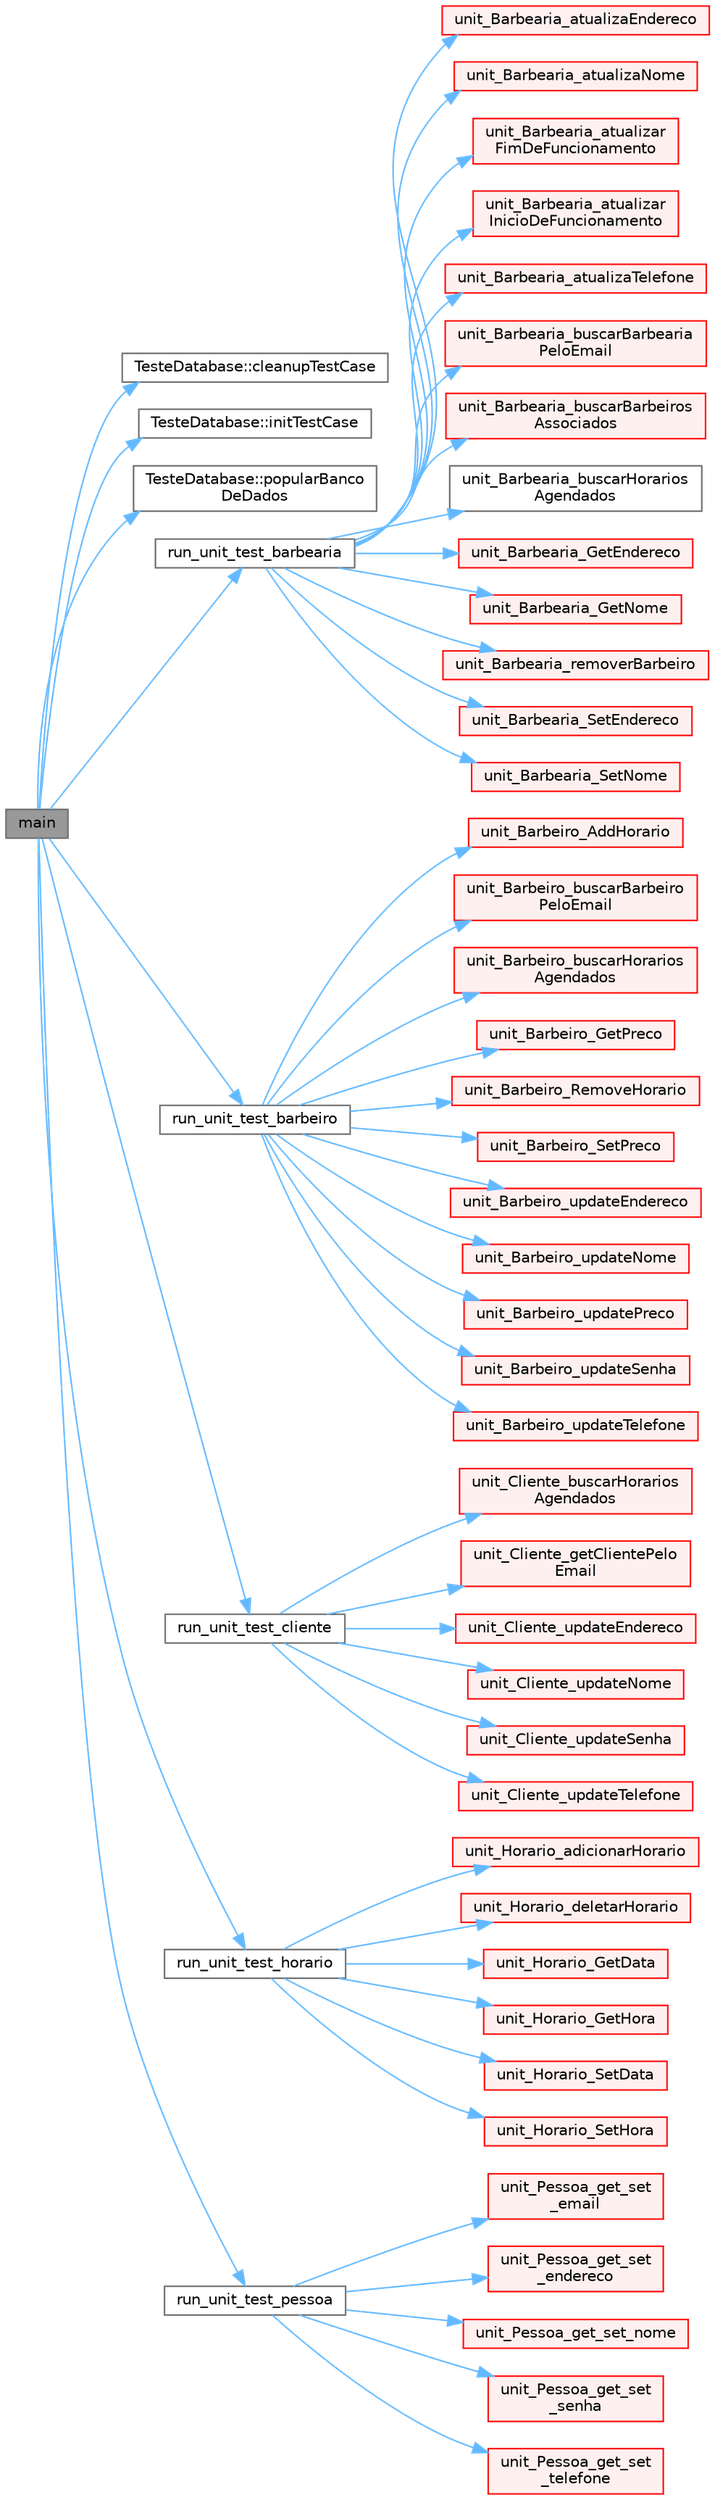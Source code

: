 digraph "main"
{
 // LATEX_PDF_SIZE
  bgcolor="transparent";
  edge [fontname=Helvetica,fontsize=10,labelfontname=Helvetica,labelfontsize=10];
  node [fontname=Helvetica,fontsize=10,shape=box,height=0.2,width=0.4];
  rankdir="LR";
  Node1 [id="Node000001",label="main",height=0.2,width=0.4,color="gray40", fillcolor="grey60", style="filled", fontcolor="black",tooltip=" "];
  Node1 -> Node2 [id="edge1_Node000001_Node000002",color="steelblue1",style="solid",tooltip=" "];
  Node2 [id="Node000002",label="TesteDatabase::cleanupTestCase",height=0.2,width=0.4,color="grey40", fillcolor="white", style="filled",URL="$class_teste_database.html#abfe9c79616515056a5b83ead48b6232f",tooltip=" "];
  Node1 -> Node3 [id="edge2_Node000001_Node000003",color="steelblue1",style="solid",tooltip=" "];
  Node3 [id="Node000003",label="TesteDatabase::initTestCase",height=0.2,width=0.4,color="grey40", fillcolor="white", style="filled",URL="$class_teste_database.html#a79237792f0520912daee353b2c9ab39b",tooltip=" "];
  Node1 -> Node4 [id="edge3_Node000001_Node000004",color="steelblue1",style="solid",tooltip=" "];
  Node4 [id="Node000004",label="TesteDatabase::popularBanco\lDeDados",height=0.2,width=0.4,color="grey40", fillcolor="white", style="filled",URL="$class_teste_database.html#a6885c53c091b4eca3ef66092f89f9f8e",tooltip=" "];
  Node1 -> Node5 [id="edge4_Node000001_Node000005",color="steelblue1",style="solid",tooltip=" "];
  Node5 [id="Node000005",label="run_unit_test_barbearia",height=0.2,width=0.4,color="grey40", fillcolor="white", style="filled",URL="$unit__barbearia_8cpp.html#a2f665a11fa69c3619177d977abc52226",tooltip=" "];
  Node5 -> Node6 [id="edge5_Node000005_Node000006",color="steelblue1",style="solid",tooltip=" "];
  Node6 [id="Node000006",label="unit_Barbearia_atualizaEndereco",height=0.2,width=0.4,color="red", fillcolor="#FFF0F0", style="filled",URL="$unit__barbearia_8cpp.html#af9c402217296d08dee755771db09774c",tooltip=" "];
  Node5 -> Node14 [id="edge6_Node000005_Node000014",color="steelblue1",style="solid",tooltip=" "];
  Node14 [id="Node000014",label="unit_Barbearia_atualizaNome",height=0.2,width=0.4,color="red", fillcolor="#FFF0F0", style="filled",URL="$unit__barbearia_8cpp.html#a2826900c009489d981441e0f5f67278f",tooltip=" "];
  Node5 -> Node18 [id="edge7_Node000005_Node000018",color="steelblue1",style="solid",tooltip=" "];
  Node18 [id="Node000018",label="unit_Barbearia_atualizar\lFimDeFuncionamento",height=0.2,width=0.4,color="red", fillcolor="#FFF0F0", style="filled",URL="$unit__barbearia_8cpp.html#af09c28fd2311aa14fb7866e1ddb7ffe7",tooltip=" "];
  Node5 -> Node22 [id="edge8_Node000005_Node000022",color="steelblue1",style="solid",tooltip=" "];
  Node22 [id="Node000022",label="unit_Barbearia_atualizar\lInicioDeFuncionamento",height=0.2,width=0.4,color="red", fillcolor="#FFF0F0", style="filled",URL="$unit__barbearia_8cpp.html#a6c2463c9208a7cb423dc9be908f94b8b",tooltip=" "];
  Node5 -> Node26 [id="edge9_Node000005_Node000026",color="steelblue1",style="solid",tooltip=" "];
  Node26 [id="Node000026",label="unit_Barbearia_atualizaTelefone",height=0.2,width=0.4,color="red", fillcolor="#FFF0F0", style="filled",URL="$unit__barbearia_8cpp.html#ad3dc4026c7604744261b910b0a74a7b8",tooltip=" "];
  Node5 -> Node30 [id="edge10_Node000005_Node000030",color="steelblue1",style="solid",tooltip=" "];
  Node30 [id="Node000030",label="unit_Barbearia_buscarBarbearia\lPeloEmail",height=0.2,width=0.4,color="red", fillcolor="#FFF0F0", style="filled",URL="$unit__barbearia_8cpp.html#a72fabfbd887329a9ffc75dc937c0d91d",tooltip=" "];
  Node5 -> Node31 [id="edge11_Node000005_Node000031",color="steelblue1",style="solid",tooltip=" "];
  Node31 [id="Node000031",label="unit_Barbearia_buscarBarbeiros\lAssociados",height=0.2,width=0.4,color="red", fillcolor="#FFF0F0", style="filled",URL="$unit__barbearia_8cpp.html#a747124cfd67faafd6583edc3c38d2273",tooltip=" "];
  Node5 -> Node36 [id="edge12_Node000005_Node000036",color="steelblue1",style="solid",tooltip=" "];
  Node36 [id="Node000036",label="unit_Barbearia_buscarHorarios\lAgendados",height=0.2,width=0.4,color="grey40", fillcolor="white", style="filled",URL="$unit__barbearia_8cpp.html#abffa7df3d495c1b52af6c0c59a016e46",tooltip=" "];
  Node5 -> Node37 [id="edge13_Node000005_Node000037",color="steelblue1",style="solid",tooltip=" "];
  Node37 [id="Node000037",label="unit_Barbearia_GetEndereco",height=0.2,width=0.4,color="red", fillcolor="#FFF0F0", style="filled",URL="$unit__barbearia_8cpp.html#a7c12735d20c4a9c9f227df2109ebb313",tooltip=" "];
  Node5 -> Node38 [id="edge14_Node000005_Node000038",color="steelblue1",style="solid",tooltip=" "];
  Node38 [id="Node000038",label="unit_Barbearia_GetNome",height=0.2,width=0.4,color="red", fillcolor="#FFF0F0", style="filled",URL="$unit__barbearia_8cpp.html#a7f6e2942334b3907df3d557dc8365a86",tooltip=" "];
  Node5 -> Node39 [id="edge15_Node000005_Node000039",color="steelblue1",style="solid",tooltip=" "];
  Node39 [id="Node000039",label="unit_Barbearia_removerBarbeiro",height=0.2,width=0.4,color="red", fillcolor="#FFF0F0", style="filled",URL="$unit__barbearia_8cpp.html#a932ed951d003fbfc763c8a3a18205a3a",tooltip=" "];
  Node5 -> Node45 [id="edge16_Node000005_Node000045",color="steelblue1",style="solid",tooltip=" "];
  Node45 [id="Node000045",label="unit_Barbearia_SetEndereco",height=0.2,width=0.4,color="red", fillcolor="#FFF0F0", style="filled",URL="$unit__barbearia_8cpp.html#a098e9aef2a21ef2411f376d9907736e8",tooltip=" "];
  Node5 -> Node47 [id="edge17_Node000005_Node000047",color="steelblue1",style="solid",tooltip=" "];
  Node47 [id="Node000047",label="unit_Barbearia_SetNome",height=0.2,width=0.4,color="red", fillcolor="#FFF0F0", style="filled",URL="$unit__barbearia_8cpp.html#a80f2d8f268e85f2b498328f58779f5e0",tooltip=" "];
  Node1 -> Node48 [id="edge18_Node000001_Node000048",color="steelblue1",style="solid",tooltip=" "];
  Node48 [id="Node000048",label="run_unit_test_barbeiro",height=0.2,width=0.4,color="grey40", fillcolor="white", style="filled",URL="$unit__barbeiro_8cpp.html#a42eb2fdea3998103d34609226f46301e",tooltip=" "];
  Node48 -> Node49 [id="edge19_Node000048_Node000049",color="steelblue1",style="solid",tooltip=" "];
  Node49 [id="Node000049",label="unit_Barbeiro_AddHorario",height=0.2,width=0.4,color="red", fillcolor="#FFF0F0", style="filled",URL="$unit__barbeiro_8cpp.html#a3df1aa79c1402134b3edc5a028238a43",tooltip=" "];
  Node48 -> Node51 [id="edge20_Node000048_Node000051",color="steelblue1",style="solid",tooltip=" "];
  Node51 [id="Node000051",label="unit_Barbeiro_buscarBarbeiro\lPeloEmail",height=0.2,width=0.4,color="red", fillcolor="#FFF0F0", style="filled",URL="$unit__barbeiro_8cpp.html#a07eba0007cd6d6ee48f588f66a938888",tooltip=" "];
  Node48 -> Node56 [id="edge21_Node000048_Node000056",color="steelblue1",style="solid",tooltip=" "];
  Node56 [id="Node000056",label="unit_Barbeiro_buscarHorarios\lAgendados",height=0.2,width=0.4,color="red", fillcolor="#FFF0F0", style="filled",URL="$unit__barbeiro_8cpp.html#a2bb9b9a5138622fe33a9e815256eef40",tooltip=" "];
  Node48 -> Node60 [id="edge22_Node000048_Node000060",color="steelblue1",style="solid",tooltip=" "];
  Node60 [id="Node000060",label="unit_Barbeiro_GetPreco",height=0.2,width=0.4,color="red", fillcolor="#FFF0F0", style="filled",URL="$unit__barbeiro_8cpp.html#a9ec46269ed24b807c6d31f81a56f7102",tooltip=" "];
  Node48 -> Node62 [id="edge23_Node000048_Node000062",color="steelblue1",style="solid",tooltip=" "];
  Node62 [id="Node000062",label="unit_Barbeiro_RemoveHorario",height=0.2,width=0.4,color="red", fillcolor="#FFF0F0", style="filled",URL="$unit__barbeiro_8cpp.html#a1f7468e52c3703d588f15340cac977e1",tooltip=" "];
  Node48 -> Node68 [id="edge24_Node000048_Node000068",color="steelblue1",style="solid",tooltip=" "];
  Node68 [id="Node000068",label="unit_Barbeiro_SetPreco",height=0.2,width=0.4,color="red", fillcolor="#FFF0F0", style="filled",URL="$unit__barbeiro_8cpp.html#a5931c31bd3d7218abbcdc47785f685e1",tooltip=" "];
  Node48 -> Node70 [id="edge25_Node000048_Node000070",color="steelblue1",style="solid",tooltip=" "];
  Node70 [id="Node000070",label="unit_Barbeiro_updateEndereco",height=0.2,width=0.4,color="red", fillcolor="#FFF0F0", style="filled",URL="$unit__barbeiro_8cpp.html#ab80c567f7a84e1d1587a4763e5c2d20c",tooltip=" "];
  Node48 -> Node75 [id="edge26_Node000048_Node000075",color="steelblue1",style="solid",tooltip=" "];
  Node75 [id="Node000075",label="unit_Barbeiro_updateNome",height=0.2,width=0.4,color="red", fillcolor="#FFF0F0", style="filled",URL="$unit__barbeiro_8cpp.html#aa5333406d6694de944cd1889f4a7d8e5",tooltip=" "];
  Node48 -> Node79 [id="edge27_Node000048_Node000079",color="steelblue1",style="solid",tooltip=" "];
  Node79 [id="Node000079",label="unit_Barbeiro_updatePreco",height=0.2,width=0.4,color="red", fillcolor="#FFF0F0", style="filled",URL="$unit__barbeiro_8cpp.html#ad67fb29da1a5cd3809ba6ea9b0ec8d6e",tooltip=" "];
  Node48 -> Node82 [id="edge28_Node000048_Node000082",color="steelblue1",style="solid",tooltip=" "];
  Node82 [id="Node000082",label="unit_Barbeiro_updateSenha",height=0.2,width=0.4,color="red", fillcolor="#FFF0F0", style="filled",URL="$unit__barbeiro_8cpp.html#aae8019e14db5ab6bccb174e30adfa5b0",tooltip=" "];
  Node48 -> Node87 [id="edge29_Node000048_Node000087",color="steelblue1",style="solid",tooltip=" "];
  Node87 [id="Node000087",label="unit_Barbeiro_updateTelefone",height=0.2,width=0.4,color="red", fillcolor="#FFF0F0", style="filled",URL="$unit__barbeiro_8cpp.html#a6b21bb21da812d469b51d28ff461dd10",tooltip=" "];
  Node1 -> Node91 [id="edge30_Node000001_Node000091",color="steelblue1",style="solid",tooltip=" "];
  Node91 [id="Node000091",label="run_unit_test_cliente",height=0.2,width=0.4,color="grey40", fillcolor="white", style="filled",URL="$unit__cliente_8cpp.html#a4d134b7f0141f14318ba68008080356e",tooltip="Executa todos os testes unitários para a classe Cliente."];
  Node91 -> Node92 [id="edge31_Node000091_Node000092",color="steelblue1",style="solid",tooltip=" "];
  Node92 [id="Node000092",label="unit_Cliente_buscarHorarios\lAgendados",height=0.2,width=0.4,color="red", fillcolor="#FFF0F0", style="filled",URL="$unit__cliente_8cpp.html#ac55ec9b64456b65bbde31a103d36285f",tooltip="Testa a função buscarHorariosAgendados da classe Controller_Cliente."];
  Node91 -> Node97 [id="edge32_Node000091_Node000097",color="steelblue1",style="solid",tooltip=" "];
  Node97 [id="Node000097",label="unit_Cliente_getClientePelo\lEmail",height=0.2,width=0.4,color="red", fillcolor="#FFF0F0", style="filled",URL="$unit__cliente_8cpp.html#ad500573866d7257b93169cc39bee6120",tooltip="Testa a função getClientePeloEmail da classe Controller_Cliente."];
  Node91 -> Node98 [id="edge33_Node000091_Node000098",color="steelblue1",style="solid",tooltip=" "];
  Node98 [id="Node000098",label="unit_Cliente_updateEndereco",height=0.2,width=0.4,color="red", fillcolor="#FFF0F0", style="filled",URL="$unit__cliente_8cpp.html#af637a0ef6fa350005bd876884f0653b8",tooltip="Testa a função updateEndereco da classe Controller_Cliente."];
  Node91 -> Node101 [id="edge34_Node000091_Node000101",color="steelblue1",style="solid",tooltip=" "];
  Node101 [id="Node000101",label="unit_Cliente_updateNome",height=0.2,width=0.4,color="red", fillcolor="#FFF0F0", style="filled",URL="$unit__cliente_8cpp.html#aead82c822d8c4699266e66214c52cffa",tooltip="Testa a função updateNome da classe Controller_Cliente."];
  Node91 -> Node104 [id="edge35_Node000091_Node000104",color="steelblue1",style="solid",tooltip=" "];
  Node104 [id="Node000104",label="unit_Cliente_updateSenha",height=0.2,width=0.4,color="red", fillcolor="#FFF0F0", style="filled",URL="$unit__cliente_8cpp.html#ab6e04f3baedd46b01bfc9dce6156fde3",tooltip="Testa a função updateSenha da classe Controller_Cliente."];
  Node91 -> Node107 [id="edge36_Node000091_Node000107",color="steelblue1",style="solid",tooltip=" "];
  Node107 [id="Node000107",label="unit_Cliente_updateTelefone",height=0.2,width=0.4,color="red", fillcolor="#FFF0F0", style="filled",URL="$unit__cliente_8cpp.html#a5622bb08a67da9d60a6f7258ac8184ca",tooltip="Testa a função updateTelefone da classe Controller_Cliente."];
  Node1 -> Node110 [id="edge37_Node000001_Node000110",color="steelblue1",style="solid",tooltip=" "];
  Node110 [id="Node000110",label="run_unit_test_horario",height=0.2,width=0.4,color="grey40", fillcolor="white", style="filled",URL="$unit__horario_8cpp.html#aeb537e7baefa90f8f98ebc2a36d81e32",tooltip="Executa todos os testes unitários para a classe Horario."];
  Node110 -> Node111 [id="edge38_Node000110_Node000111",color="steelblue1",style="solid",tooltip=" "];
  Node111 [id="Node000111",label="unit_Horario_adicionarHorario",height=0.2,width=0.4,color="red", fillcolor="#FFF0F0", style="filled",URL="$unit__horario_8cpp.html#a464356b298c952e422764e520982dcd9",tooltip="Testa a função adicionarHorario do controller de horario."];
  Node110 -> Node114 [id="edge39_Node000110_Node000114",color="steelblue1",style="solid",tooltip=" "];
  Node114 [id="Node000114",label="unit_Horario_deletarHorario",height=0.2,width=0.4,color="red", fillcolor="#FFF0F0", style="filled",URL="$unit__horario_8cpp.html#a093d89f8c5b0efd32f6655dc2f6b56d1",tooltip="Testa a função deletarHorario do controller de horario."];
  Node110 -> Node124 [id="edge40_Node000110_Node000124",color="steelblue1",style="solid",tooltip=" "];
  Node124 [id="Node000124",label="unit_Horario_GetData",height=0.2,width=0.4,color="red", fillcolor="#FFF0F0", style="filled",URL="$unit__horario_8cpp.html#a6583440537c4516278b926b84b62bae6",tooltip="Testa a função de obtenção da data para a classe Horario."];
  Node110 -> Node125 [id="edge41_Node000110_Node000125",color="steelblue1",style="solid",tooltip=" "];
  Node125 [id="Node000125",label="unit_Horario_GetHora",height=0.2,width=0.4,color="red", fillcolor="#FFF0F0", style="filled",URL="$unit__horario_8cpp.html#a355b553cdc4b3405ffe54b1467427fd1",tooltip="Testa a função de obtenção da hora para a classe Horario."];
  Node110 -> Node126 [id="edge42_Node000110_Node000126",color="steelblue1",style="solid",tooltip=" "];
  Node126 [id="Node000126",label="unit_Horario_SetData",height=0.2,width=0.4,color="red", fillcolor="#FFF0F0", style="filled",URL="$unit__horario_8cpp.html#aa33abea559a73d6593c36aa8f04dabf5",tooltip="Testa a função de configuração da data para a classe Horario."];
  Node110 -> Node128 [id="edge43_Node000110_Node000128",color="steelblue1",style="solid",tooltip=" "];
  Node128 [id="Node000128",label="unit_Horario_SetHora",height=0.2,width=0.4,color="red", fillcolor="#FFF0F0", style="filled",URL="$unit__horario_8cpp.html#aff4db471b057475cd4822a6c7d16ea1a",tooltip="Testa a função de configuração da hora para a classe Horario."];
  Node1 -> Node130 [id="edge44_Node000001_Node000130",color="steelblue1",style="solid",tooltip=" "];
  Node130 [id="Node000130",label="run_unit_test_pessoa",height=0.2,width=0.4,color="grey40", fillcolor="white", style="filled",URL="$unit__pessoa_8cpp.html#ae4dc202702283199027582f3fad00b0e",tooltip="Executa todos os testes unitários para a classe Pessoa."];
  Node130 -> Node131 [id="edge45_Node000130_Node000131",color="steelblue1",style="solid",tooltip=" "];
  Node131 [id="Node000131",label="unit_Pessoa_get_set\l_email",height=0.2,width=0.4,color="red", fillcolor="#FFF0F0", style="filled",URL="$unit__pessoa_8cpp.html#a8ed175d1b1afc194c947770e77828931",tooltip="Testa a função de set e get do email para a classe Pessoa."];
  Node130 -> Node133 [id="edge46_Node000130_Node000133",color="steelblue1",style="solid",tooltip=" "];
  Node133 [id="Node000133",label="unit_Pessoa_get_set\l_endereco",height=0.2,width=0.4,color="red", fillcolor="#FFF0F0", style="filled",URL="$unit__pessoa_8cpp.html#addae2586a04a9d714cc6a81ff372c013",tooltip="Testa a função de set e get do endereço para a classe Pessoa."];
  Node130 -> Node134 [id="edge47_Node000130_Node000134",color="steelblue1",style="solid",tooltip=" "];
  Node134 [id="Node000134",label="unit_Pessoa_get_set_nome",height=0.2,width=0.4,color="red", fillcolor="#FFF0F0", style="filled",URL="$unit__pessoa_8cpp.html#aa5dad8d04783572e05ec388f40cfc1b2",tooltip="Testa a função de set e get do nome para a classe Pessoa."];
  Node130 -> Node135 [id="edge48_Node000130_Node000135",color="steelblue1",style="solid",tooltip=" "];
  Node135 [id="Node000135",label="unit_Pessoa_get_set\l_senha",height=0.2,width=0.4,color="red", fillcolor="#FFF0F0", style="filled",URL="$unit__pessoa_8cpp.html#a352ce7def1e3f83566ccd0555541f5ed",tooltip="Testa a função de set e get da senha para a classe Pessoa."];
  Node130 -> Node136 [id="edge49_Node000130_Node000136",color="steelblue1",style="solid",tooltip=" "];
  Node136 [id="Node000136",label="unit_Pessoa_get_set\l_telefone",height=0.2,width=0.4,color="red", fillcolor="#FFF0F0", style="filled",URL="$unit__pessoa_8cpp.html#af3f7eb4f50949662723fb62dd848a8be",tooltip="Testa a função de set e get do telefone para a classe Pessoa."];
}
